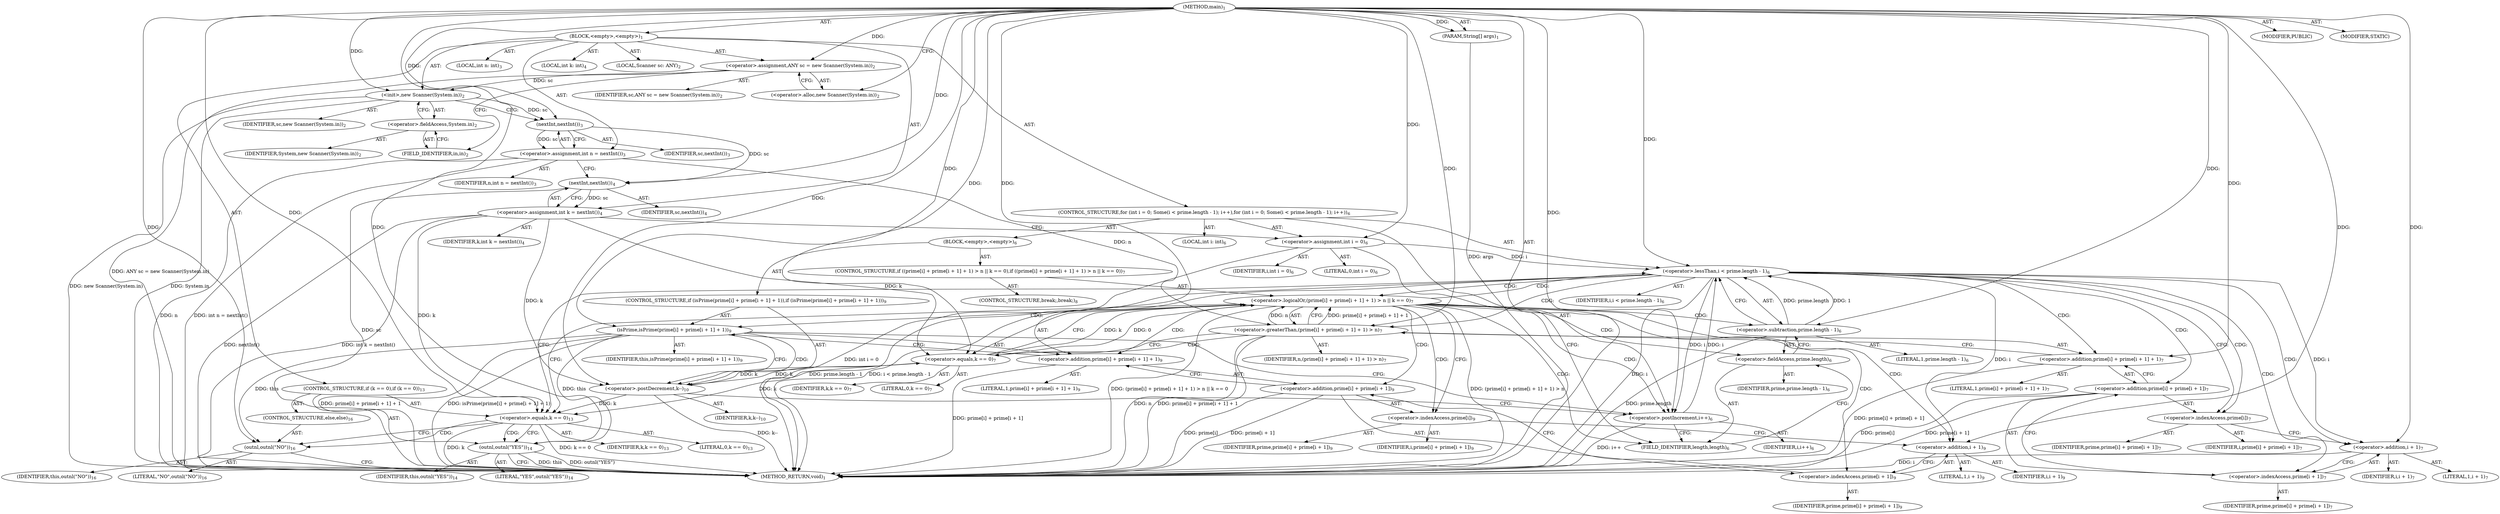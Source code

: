 digraph "main" {  
"19" [label = <(METHOD,main)<SUB>1</SUB>> ]
"20" [label = <(PARAM,String[] args)<SUB>1</SUB>> ]
"21" [label = <(BLOCK,&lt;empty&gt;,&lt;empty&gt;)<SUB>1</SUB>> ]
"4" [label = <(LOCAL,Scanner sc: ANY)<SUB>2</SUB>> ]
"22" [label = <(&lt;operator&gt;.assignment,ANY sc = new Scanner(System.in))<SUB>2</SUB>> ]
"23" [label = <(IDENTIFIER,sc,ANY sc = new Scanner(System.in))<SUB>2</SUB>> ]
"24" [label = <(&lt;operator&gt;.alloc,new Scanner(System.in))<SUB>2</SUB>> ]
"25" [label = <(&lt;init&gt;,new Scanner(System.in))<SUB>2</SUB>> ]
"3" [label = <(IDENTIFIER,sc,new Scanner(System.in))<SUB>2</SUB>> ]
"26" [label = <(&lt;operator&gt;.fieldAccess,System.in)<SUB>2</SUB>> ]
"27" [label = <(IDENTIFIER,System,new Scanner(System.in))<SUB>2</SUB>> ]
"28" [label = <(FIELD_IDENTIFIER,in,in)<SUB>2</SUB>> ]
"29" [label = <(LOCAL,int n: int)<SUB>3</SUB>> ]
"30" [label = <(&lt;operator&gt;.assignment,int n = nextInt())<SUB>3</SUB>> ]
"31" [label = <(IDENTIFIER,n,int n = nextInt())<SUB>3</SUB>> ]
"32" [label = <(nextInt,nextInt())<SUB>3</SUB>> ]
"33" [label = <(IDENTIFIER,sc,nextInt())<SUB>3</SUB>> ]
"34" [label = <(LOCAL,int k: int)<SUB>4</SUB>> ]
"35" [label = <(&lt;operator&gt;.assignment,int k = nextInt())<SUB>4</SUB>> ]
"36" [label = <(IDENTIFIER,k,int k = nextInt())<SUB>4</SUB>> ]
"37" [label = <(nextInt,nextInt())<SUB>4</SUB>> ]
"38" [label = <(IDENTIFIER,sc,nextInt())<SUB>4</SUB>> ]
"39" [label = <(CONTROL_STRUCTURE,for (int i = 0; Some(i &lt; prime.length - 1); i++),for (int i = 0; Some(i &lt; prime.length - 1); i++))<SUB>6</SUB>> ]
"40" [label = <(LOCAL,int i: int)<SUB>6</SUB>> ]
"41" [label = <(&lt;operator&gt;.assignment,int i = 0)<SUB>6</SUB>> ]
"42" [label = <(IDENTIFIER,i,int i = 0)<SUB>6</SUB>> ]
"43" [label = <(LITERAL,0,int i = 0)<SUB>6</SUB>> ]
"44" [label = <(&lt;operator&gt;.lessThan,i &lt; prime.length - 1)<SUB>6</SUB>> ]
"45" [label = <(IDENTIFIER,i,i &lt; prime.length - 1)<SUB>6</SUB>> ]
"46" [label = <(&lt;operator&gt;.subtraction,prime.length - 1)<SUB>6</SUB>> ]
"47" [label = <(&lt;operator&gt;.fieldAccess,prime.length)<SUB>6</SUB>> ]
"48" [label = <(IDENTIFIER,prime,prime.length - 1)<SUB>6</SUB>> ]
"49" [label = <(FIELD_IDENTIFIER,length,length)<SUB>6</SUB>> ]
"50" [label = <(LITERAL,1,prime.length - 1)<SUB>6</SUB>> ]
"51" [label = <(&lt;operator&gt;.postIncrement,i++)<SUB>6</SUB>> ]
"52" [label = <(IDENTIFIER,i,i++)<SUB>6</SUB>> ]
"53" [label = <(BLOCK,&lt;empty&gt;,&lt;empty&gt;)<SUB>6</SUB>> ]
"54" [label = <(CONTROL_STRUCTURE,if ((prime[i] + prime[i + 1] + 1) &gt; n || k == 0),if ((prime[i] + prime[i + 1] + 1) &gt; n || k == 0))<SUB>7</SUB>> ]
"55" [label = <(&lt;operator&gt;.logicalOr,(prime[i] + prime[i + 1] + 1) &gt; n || k == 0)<SUB>7</SUB>> ]
"56" [label = <(&lt;operator&gt;.greaterThan,(prime[i] + prime[i + 1] + 1) &gt; n)<SUB>7</SUB>> ]
"57" [label = <(&lt;operator&gt;.addition,prime[i] + prime[i + 1] + 1)<SUB>7</SUB>> ]
"58" [label = <(&lt;operator&gt;.addition,prime[i] + prime[i + 1])<SUB>7</SUB>> ]
"59" [label = <(&lt;operator&gt;.indexAccess,prime[i])<SUB>7</SUB>> ]
"60" [label = <(IDENTIFIER,prime,prime[i] + prime[i + 1])<SUB>7</SUB>> ]
"61" [label = <(IDENTIFIER,i,prime[i] + prime[i + 1])<SUB>7</SUB>> ]
"62" [label = <(&lt;operator&gt;.indexAccess,prime[i + 1])<SUB>7</SUB>> ]
"63" [label = <(IDENTIFIER,prime,prime[i] + prime[i + 1])<SUB>7</SUB>> ]
"64" [label = <(&lt;operator&gt;.addition,i + 1)<SUB>7</SUB>> ]
"65" [label = <(IDENTIFIER,i,i + 1)<SUB>7</SUB>> ]
"66" [label = <(LITERAL,1,i + 1)<SUB>7</SUB>> ]
"67" [label = <(LITERAL,1,prime[i] + prime[i + 1] + 1)<SUB>7</SUB>> ]
"68" [label = <(IDENTIFIER,n,(prime[i] + prime[i + 1] + 1) &gt; n)<SUB>7</SUB>> ]
"69" [label = <(&lt;operator&gt;.equals,k == 0)<SUB>7</SUB>> ]
"70" [label = <(IDENTIFIER,k,k == 0)<SUB>7</SUB>> ]
"71" [label = <(LITERAL,0,k == 0)<SUB>7</SUB>> ]
"72" [label = <(CONTROL_STRUCTURE,break;,break;)<SUB>8</SUB>> ]
"73" [label = <(CONTROL_STRUCTURE,if (isPrime(prime[i] + prime[i + 1] + 1)),if (isPrime(prime[i] + prime[i + 1] + 1)))<SUB>9</SUB>> ]
"74" [label = <(isPrime,isPrime(prime[i] + prime[i + 1] + 1))<SUB>9</SUB>> ]
"75" [label = <(IDENTIFIER,this,isPrime(prime[i] + prime[i + 1] + 1))<SUB>9</SUB>> ]
"76" [label = <(&lt;operator&gt;.addition,prime[i] + prime[i + 1] + 1)<SUB>9</SUB>> ]
"77" [label = <(&lt;operator&gt;.addition,prime[i] + prime[i + 1])<SUB>9</SUB>> ]
"78" [label = <(&lt;operator&gt;.indexAccess,prime[i])<SUB>9</SUB>> ]
"79" [label = <(IDENTIFIER,prime,prime[i] + prime[i + 1])<SUB>9</SUB>> ]
"80" [label = <(IDENTIFIER,i,prime[i] + prime[i + 1])<SUB>9</SUB>> ]
"81" [label = <(&lt;operator&gt;.indexAccess,prime[i + 1])<SUB>9</SUB>> ]
"82" [label = <(IDENTIFIER,prime,prime[i] + prime[i + 1])<SUB>9</SUB>> ]
"83" [label = <(&lt;operator&gt;.addition,i + 1)<SUB>9</SUB>> ]
"84" [label = <(IDENTIFIER,i,i + 1)<SUB>9</SUB>> ]
"85" [label = <(LITERAL,1,i + 1)<SUB>9</SUB>> ]
"86" [label = <(LITERAL,1,prime[i] + prime[i + 1] + 1)<SUB>9</SUB>> ]
"87" [label = <(&lt;operator&gt;.postDecrement,k--)<SUB>10</SUB>> ]
"88" [label = <(IDENTIFIER,k,k--)<SUB>10</SUB>> ]
"89" [label = <(CONTROL_STRUCTURE,if (k == 0),if (k == 0))<SUB>13</SUB>> ]
"90" [label = <(&lt;operator&gt;.equals,k == 0)<SUB>13</SUB>> ]
"91" [label = <(IDENTIFIER,k,k == 0)<SUB>13</SUB>> ]
"92" [label = <(LITERAL,0,k == 0)<SUB>13</SUB>> ]
"93" [label = <(outnl,outnl(&quot;YES&quot;))<SUB>14</SUB>> ]
"94" [label = <(IDENTIFIER,this,outnl(&quot;YES&quot;))<SUB>14</SUB>> ]
"95" [label = <(LITERAL,&quot;YES&quot;,outnl(&quot;YES&quot;))<SUB>14</SUB>> ]
"96" [label = <(CONTROL_STRUCTURE,else,else)<SUB>16</SUB>> ]
"97" [label = <(outnl,outnl(&quot;NO&quot;))<SUB>16</SUB>> ]
"98" [label = <(IDENTIFIER,this,outnl(&quot;NO&quot;))<SUB>16</SUB>> ]
"99" [label = <(LITERAL,&quot;NO&quot;,outnl(&quot;NO&quot;))<SUB>16</SUB>> ]
"100" [label = <(MODIFIER,PUBLIC)> ]
"101" [label = <(MODIFIER,STATIC)> ]
"102" [label = <(METHOD_RETURN,void)<SUB>1</SUB>> ]
  "19" -> "20"  [ label = "AST: "] 
  "19" -> "21"  [ label = "AST: "] 
  "19" -> "100"  [ label = "AST: "] 
  "19" -> "101"  [ label = "AST: "] 
  "19" -> "102"  [ label = "AST: "] 
  "21" -> "4"  [ label = "AST: "] 
  "21" -> "22"  [ label = "AST: "] 
  "21" -> "25"  [ label = "AST: "] 
  "21" -> "29"  [ label = "AST: "] 
  "21" -> "30"  [ label = "AST: "] 
  "21" -> "34"  [ label = "AST: "] 
  "21" -> "35"  [ label = "AST: "] 
  "21" -> "39"  [ label = "AST: "] 
  "21" -> "89"  [ label = "AST: "] 
  "22" -> "23"  [ label = "AST: "] 
  "22" -> "24"  [ label = "AST: "] 
  "25" -> "3"  [ label = "AST: "] 
  "25" -> "26"  [ label = "AST: "] 
  "26" -> "27"  [ label = "AST: "] 
  "26" -> "28"  [ label = "AST: "] 
  "30" -> "31"  [ label = "AST: "] 
  "30" -> "32"  [ label = "AST: "] 
  "32" -> "33"  [ label = "AST: "] 
  "35" -> "36"  [ label = "AST: "] 
  "35" -> "37"  [ label = "AST: "] 
  "37" -> "38"  [ label = "AST: "] 
  "39" -> "40"  [ label = "AST: "] 
  "39" -> "41"  [ label = "AST: "] 
  "39" -> "44"  [ label = "AST: "] 
  "39" -> "51"  [ label = "AST: "] 
  "39" -> "53"  [ label = "AST: "] 
  "41" -> "42"  [ label = "AST: "] 
  "41" -> "43"  [ label = "AST: "] 
  "44" -> "45"  [ label = "AST: "] 
  "44" -> "46"  [ label = "AST: "] 
  "46" -> "47"  [ label = "AST: "] 
  "46" -> "50"  [ label = "AST: "] 
  "47" -> "48"  [ label = "AST: "] 
  "47" -> "49"  [ label = "AST: "] 
  "51" -> "52"  [ label = "AST: "] 
  "53" -> "54"  [ label = "AST: "] 
  "53" -> "73"  [ label = "AST: "] 
  "54" -> "55"  [ label = "AST: "] 
  "54" -> "72"  [ label = "AST: "] 
  "55" -> "56"  [ label = "AST: "] 
  "55" -> "69"  [ label = "AST: "] 
  "56" -> "57"  [ label = "AST: "] 
  "56" -> "68"  [ label = "AST: "] 
  "57" -> "58"  [ label = "AST: "] 
  "57" -> "67"  [ label = "AST: "] 
  "58" -> "59"  [ label = "AST: "] 
  "58" -> "62"  [ label = "AST: "] 
  "59" -> "60"  [ label = "AST: "] 
  "59" -> "61"  [ label = "AST: "] 
  "62" -> "63"  [ label = "AST: "] 
  "62" -> "64"  [ label = "AST: "] 
  "64" -> "65"  [ label = "AST: "] 
  "64" -> "66"  [ label = "AST: "] 
  "69" -> "70"  [ label = "AST: "] 
  "69" -> "71"  [ label = "AST: "] 
  "73" -> "74"  [ label = "AST: "] 
  "73" -> "87"  [ label = "AST: "] 
  "74" -> "75"  [ label = "AST: "] 
  "74" -> "76"  [ label = "AST: "] 
  "76" -> "77"  [ label = "AST: "] 
  "76" -> "86"  [ label = "AST: "] 
  "77" -> "78"  [ label = "AST: "] 
  "77" -> "81"  [ label = "AST: "] 
  "78" -> "79"  [ label = "AST: "] 
  "78" -> "80"  [ label = "AST: "] 
  "81" -> "82"  [ label = "AST: "] 
  "81" -> "83"  [ label = "AST: "] 
  "83" -> "84"  [ label = "AST: "] 
  "83" -> "85"  [ label = "AST: "] 
  "87" -> "88"  [ label = "AST: "] 
  "89" -> "90"  [ label = "AST: "] 
  "89" -> "93"  [ label = "AST: "] 
  "89" -> "96"  [ label = "AST: "] 
  "90" -> "91"  [ label = "AST: "] 
  "90" -> "92"  [ label = "AST: "] 
  "93" -> "94"  [ label = "AST: "] 
  "93" -> "95"  [ label = "AST: "] 
  "96" -> "97"  [ label = "AST: "] 
  "97" -> "98"  [ label = "AST: "] 
  "97" -> "99"  [ label = "AST: "] 
  "22" -> "28"  [ label = "CFG: "] 
  "25" -> "32"  [ label = "CFG: "] 
  "30" -> "37"  [ label = "CFG: "] 
  "35" -> "41"  [ label = "CFG: "] 
  "24" -> "22"  [ label = "CFG: "] 
  "26" -> "25"  [ label = "CFG: "] 
  "32" -> "30"  [ label = "CFG: "] 
  "37" -> "35"  [ label = "CFG: "] 
  "41" -> "49"  [ label = "CFG: "] 
  "44" -> "59"  [ label = "CFG: "] 
  "44" -> "90"  [ label = "CFG: "] 
  "51" -> "49"  [ label = "CFG: "] 
  "90" -> "93"  [ label = "CFG: "] 
  "90" -> "97"  [ label = "CFG: "] 
  "93" -> "102"  [ label = "CFG: "] 
  "28" -> "26"  [ label = "CFG: "] 
  "46" -> "44"  [ label = "CFG: "] 
  "97" -> "102"  [ label = "CFG: "] 
  "47" -> "46"  [ label = "CFG: "] 
  "55" -> "90"  [ label = "CFG: "] 
  "55" -> "78"  [ label = "CFG: "] 
  "74" -> "87"  [ label = "CFG: "] 
  "74" -> "51"  [ label = "CFG: "] 
  "87" -> "51"  [ label = "CFG: "] 
  "49" -> "47"  [ label = "CFG: "] 
  "56" -> "55"  [ label = "CFG: "] 
  "56" -> "69"  [ label = "CFG: "] 
  "69" -> "55"  [ label = "CFG: "] 
  "76" -> "74"  [ label = "CFG: "] 
  "57" -> "56"  [ label = "CFG: "] 
  "77" -> "76"  [ label = "CFG: "] 
  "58" -> "57"  [ label = "CFG: "] 
  "78" -> "83"  [ label = "CFG: "] 
  "81" -> "77"  [ label = "CFG: "] 
  "59" -> "64"  [ label = "CFG: "] 
  "62" -> "58"  [ label = "CFG: "] 
  "83" -> "81"  [ label = "CFG: "] 
  "64" -> "62"  [ label = "CFG: "] 
  "19" -> "24"  [ label = "CFG: "] 
  "20" -> "102"  [ label = "DDG: args"] 
  "22" -> "102"  [ label = "DDG: ANY sc = new Scanner(System.in)"] 
  "25" -> "102"  [ label = "DDG: System.in"] 
  "25" -> "102"  [ label = "DDG: new Scanner(System.in)"] 
  "30" -> "102"  [ label = "DDG: n"] 
  "30" -> "102"  [ label = "DDG: int n = nextInt()"] 
  "37" -> "102"  [ label = "DDG: sc"] 
  "35" -> "102"  [ label = "DDG: nextInt()"] 
  "35" -> "102"  [ label = "DDG: int k = nextInt()"] 
  "41" -> "102"  [ label = "DDG: int i = 0"] 
  "44" -> "102"  [ label = "DDG: i"] 
  "46" -> "102"  [ label = "DDG: prime.length"] 
  "44" -> "102"  [ label = "DDG: prime.length - 1"] 
  "44" -> "102"  [ label = "DDG: i &lt; prime.length - 1"] 
  "58" -> "102"  [ label = "DDG: prime[i]"] 
  "64" -> "102"  [ label = "DDG: i"] 
  "58" -> "102"  [ label = "DDG: prime[i + 1]"] 
  "57" -> "102"  [ label = "DDG: prime[i] + prime[i + 1]"] 
  "56" -> "102"  [ label = "DDG: prime[i] + prime[i + 1] + 1"] 
  "56" -> "102"  [ label = "DDG: n"] 
  "55" -> "102"  [ label = "DDG: (prime[i] + prime[i + 1] + 1) &gt; n"] 
  "55" -> "102"  [ label = "DDG: (prime[i] + prime[i + 1] + 1) &gt; n || k == 0"] 
  "77" -> "102"  [ label = "DDG: prime[i]"] 
  "77" -> "102"  [ label = "DDG: prime[i + 1]"] 
  "76" -> "102"  [ label = "DDG: prime[i] + prime[i + 1]"] 
  "74" -> "102"  [ label = "DDG: prime[i] + prime[i + 1] + 1"] 
  "74" -> "102"  [ label = "DDG: isPrime(prime[i] + prime[i + 1] + 1)"] 
  "87" -> "102"  [ label = "DDG: k--"] 
  "51" -> "102"  [ label = "DDG: i++"] 
  "90" -> "102"  [ label = "DDG: k"] 
  "90" -> "102"  [ label = "DDG: k == 0"] 
  "93" -> "102"  [ label = "DDG: this"] 
  "93" -> "102"  [ label = "DDG: outnl(&quot;YES&quot;)"] 
  "19" -> "20"  [ label = "DDG: "] 
  "19" -> "22"  [ label = "DDG: "] 
  "32" -> "30"  [ label = "DDG: sc"] 
  "37" -> "35"  [ label = "DDG: sc"] 
  "22" -> "25"  [ label = "DDG: sc"] 
  "19" -> "25"  [ label = "DDG: "] 
  "19" -> "41"  [ label = "DDG: "] 
  "25" -> "32"  [ label = "DDG: sc"] 
  "19" -> "32"  [ label = "DDG: "] 
  "32" -> "37"  [ label = "DDG: sc"] 
  "19" -> "37"  [ label = "DDG: "] 
  "41" -> "44"  [ label = "DDG: i"] 
  "51" -> "44"  [ label = "DDG: i"] 
  "19" -> "44"  [ label = "DDG: "] 
  "46" -> "44"  [ label = "DDG: prime.length"] 
  "46" -> "44"  [ label = "DDG: 1"] 
  "19" -> "51"  [ label = "DDG: "] 
  "44" -> "51"  [ label = "DDG: i"] 
  "35" -> "90"  [ label = "DDG: k"] 
  "69" -> "90"  [ label = "DDG: k"] 
  "87" -> "90"  [ label = "DDG: k"] 
  "19" -> "90"  [ label = "DDG: "] 
  "74" -> "93"  [ label = "DDG: this"] 
  "19" -> "93"  [ label = "DDG: "] 
  "19" -> "46"  [ label = "DDG: "] 
  "74" -> "97"  [ label = "DDG: this"] 
  "19" -> "97"  [ label = "DDG: "] 
  "56" -> "55"  [ label = "DDG: prime[i] + prime[i + 1] + 1"] 
  "56" -> "55"  [ label = "DDG: n"] 
  "69" -> "55"  [ label = "DDG: k"] 
  "69" -> "55"  [ label = "DDG: 0"] 
  "19" -> "74"  [ label = "DDG: "] 
  "35" -> "87"  [ label = "DDG: k"] 
  "69" -> "87"  [ label = "DDG: k"] 
  "19" -> "87"  [ label = "DDG: "] 
  "19" -> "56"  [ label = "DDG: "] 
  "30" -> "56"  [ label = "DDG: n"] 
  "35" -> "69"  [ label = "DDG: k"] 
  "87" -> "69"  [ label = "DDG: k"] 
  "19" -> "69"  [ label = "DDG: "] 
  "19" -> "76"  [ label = "DDG: "] 
  "19" -> "57"  [ label = "DDG: "] 
  "19" -> "83"  [ label = "DDG: "] 
  "44" -> "83"  [ label = "DDG: i"] 
  "44" -> "64"  [ label = "DDG: i"] 
  "19" -> "64"  [ label = "DDG: "] 
  "44" -> "64"  [ label = "CDG: "] 
  "44" -> "57"  [ label = "CDG: "] 
  "44" -> "56"  [ label = "CDG: "] 
  "44" -> "59"  [ label = "CDG: "] 
  "44" -> "58"  [ label = "CDG: "] 
  "44" -> "55"  [ label = "CDG: "] 
  "44" -> "62"  [ label = "CDG: "] 
  "90" -> "97"  [ label = "CDG: "] 
  "90" -> "93"  [ label = "CDG: "] 
  "55" -> "47"  [ label = "CDG: "] 
  "55" -> "49"  [ label = "CDG: "] 
  "55" -> "77"  [ label = "CDG: "] 
  "55" -> "51"  [ label = "CDG: "] 
  "55" -> "46"  [ label = "CDG: "] 
  "55" -> "81"  [ label = "CDG: "] 
  "55" -> "74"  [ label = "CDG: "] 
  "55" -> "76"  [ label = "CDG: "] 
  "55" -> "44"  [ label = "CDG: "] 
  "55" -> "83"  [ label = "CDG: "] 
  "55" -> "78"  [ label = "CDG: "] 
  "74" -> "87"  [ label = "CDG: "] 
  "56" -> "69"  [ label = "CDG: "] 
}

